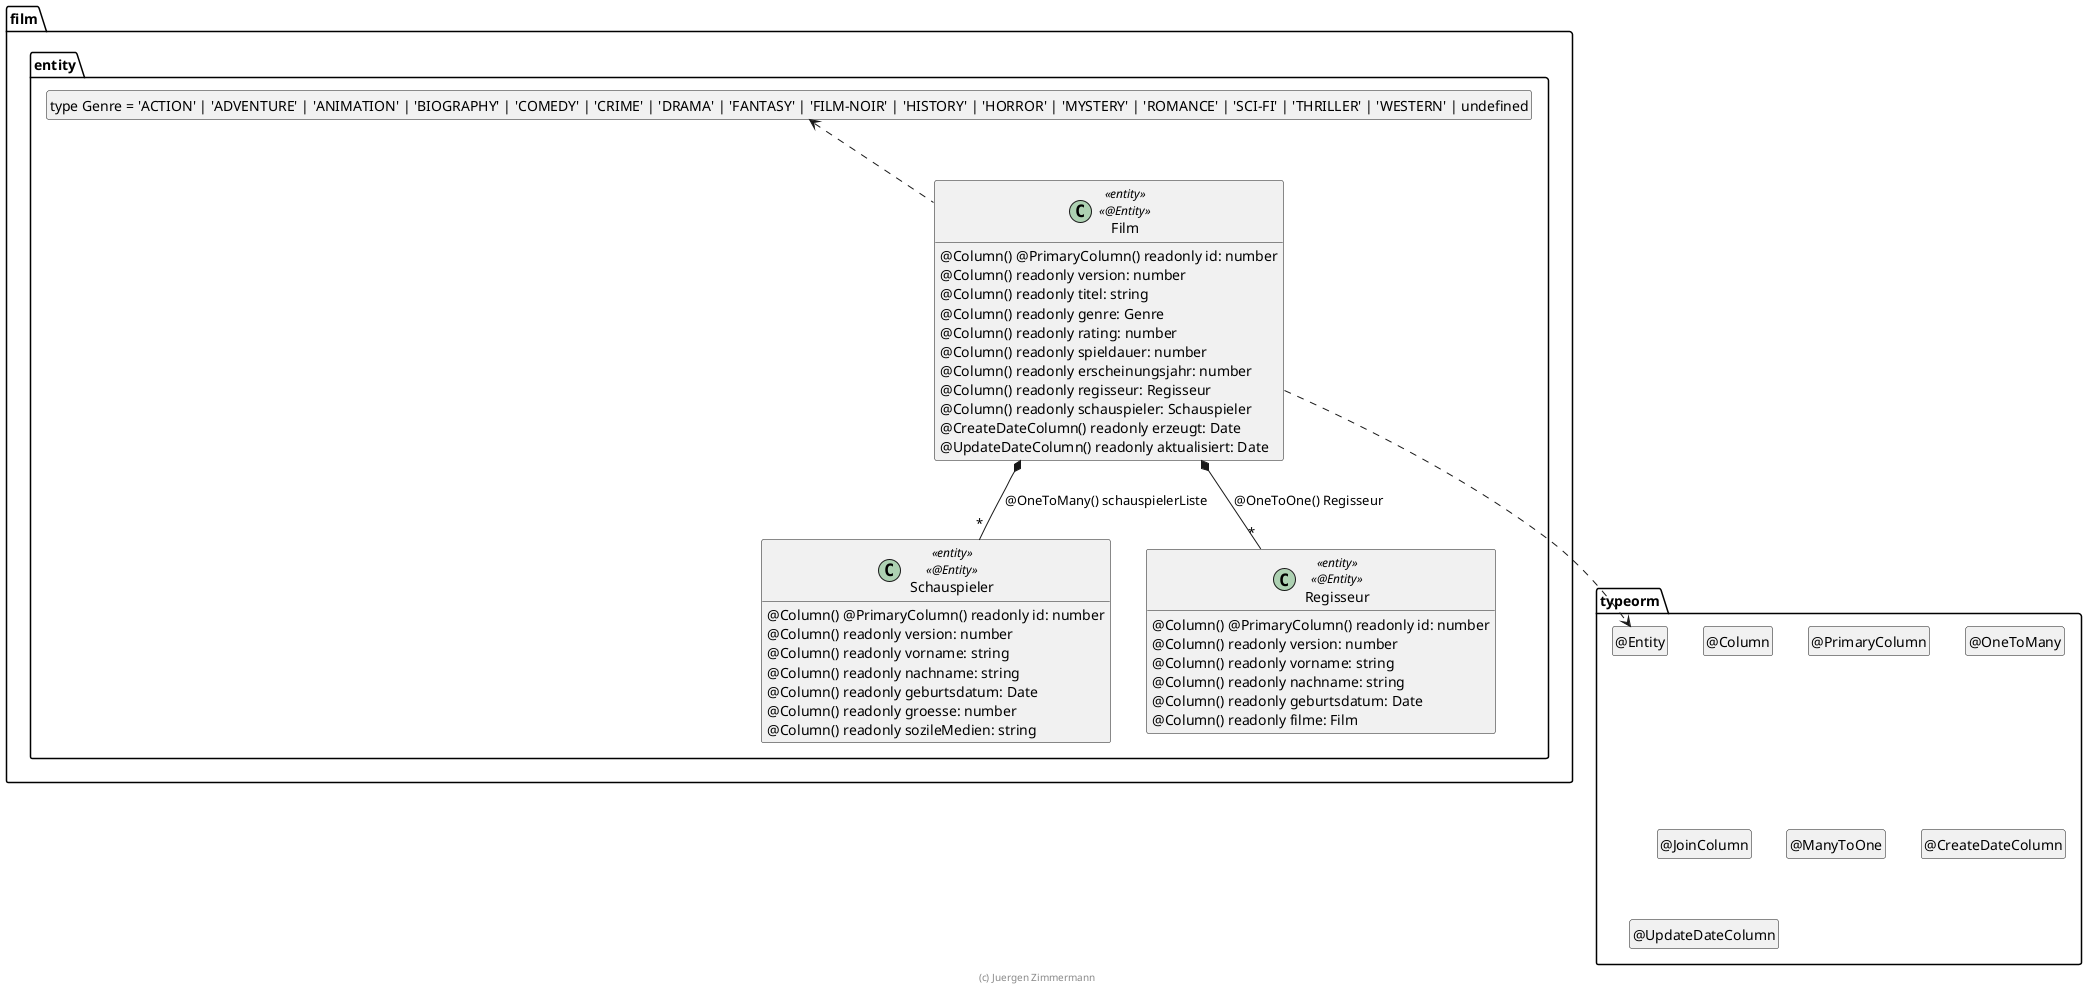 ' Copyright (C) 2019 - present Juergen Zimmermann, Hochschule Karlsruhe
'
' This program is free software: you can redistribute it and/or modify
' it under the terms of the GNU General Public License as published by
' the Free Software Foundation, either version 3 of the License, or
' (at your option) any later version.
'
' This program is distributed in the hope that it will be useful,
' but WITHOUT ANY WARRANTY; without even the implied warranty of
' MERCHANTABILITY or FITNESS FOR A PARTICULAR PURPOSE.  See the
' GNU General Public License for more details.
'
' You should have received a copy of the GNU General Public License
' along with this program.  If not, see <https://www.gnu.org/licenses/>.

' Preview durch <Alt>d

@startuml Entity

package typeorm {
  class "@Entity" as Entity
  hide Entity circle
  class "@Column" as Column
  hide Column circle
  class "@PrimaryColumn" as PrimaryColumn
  hide PrimaryColumn circle
  class "@OneToMany" as OneToMany
  hide OneToMany circle
  class "@JoinColumn" as JoinColumn
  hide JoinColumn circle
  class "@ManyToOne" as ManyToOne
  hide ManyToOne circle
  class "@CreateDateColumn" as CreateDateColumn
  hide CreateDateColumn circle
  class "@UpdateDateColumn" as UpdateDateColumn
  hide UpdateDateColumn circle
}

package film.entity {
  class "type Genre = 'ACTION' | 'ADVENTURE' | 'ANIMATION' | 'BIOGRAPHY' | 'COMEDY' | 'CRIME' | 'DRAMA' | 'FANTASY' | 'FILM-NOIR' | 'HISTORY' | 'HORROR' | 'MYSTERY' | 'ROMANCE' | 'SCI-FI' | 'THRILLER' | 'WESTERN' | undefined" as Genre
  hide Genre circle

  class Film <<entity>> <<@Entity>> {
    @Column() @PrimaryColumn() readonly id: number
    @Column() readonly version: number
    @Column() readonly titel: string
    @Column() readonly genre: Genre
    @Column() readonly rating: number
    @Column() readonly spieldauer: number
    @Column() readonly erscheinungsjahr: number
    @Column() readonly regisseur: Regisseur
    @Column() readonly schauspieler: Schauspieler
    @CreateDateColumn() readonly erzeugt: Date
    @UpdateDateColumn() readonly aktualisiert: Date
  }

  class Schauspieler <<entity>> <<@Entity>> {
    @Column() @PrimaryColumn() readonly id: number
    @Column() readonly version: number    
    @Column() readonly vorname: string
    @Column() readonly nachname: string
    @Column() readonly geburtsdatum: Date
    @Column() readonly groesse: number
    @Column() readonly sozileMedien: string
  }

  class Regisseur <<entity>> <<@Entity>> {
    @Column() @PrimaryColumn() readonly id: number
    @Column() readonly version: number    
    @Column() readonly vorname: string
    @Column() readonly nachname: string
    @Column() readonly geburtsdatum: Date
    @Column() readonly filme: Film
  }

  Film ..> Entity
  Film *-- "*" Regisseur : @OneToOne() Regisseur
  Film *-- "*" Schauspieler : @OneToMany() schauspielerListe
  Film .up.> Genre
}

hide empty members

footer (c) Juergen Zimmermann

@enduml
